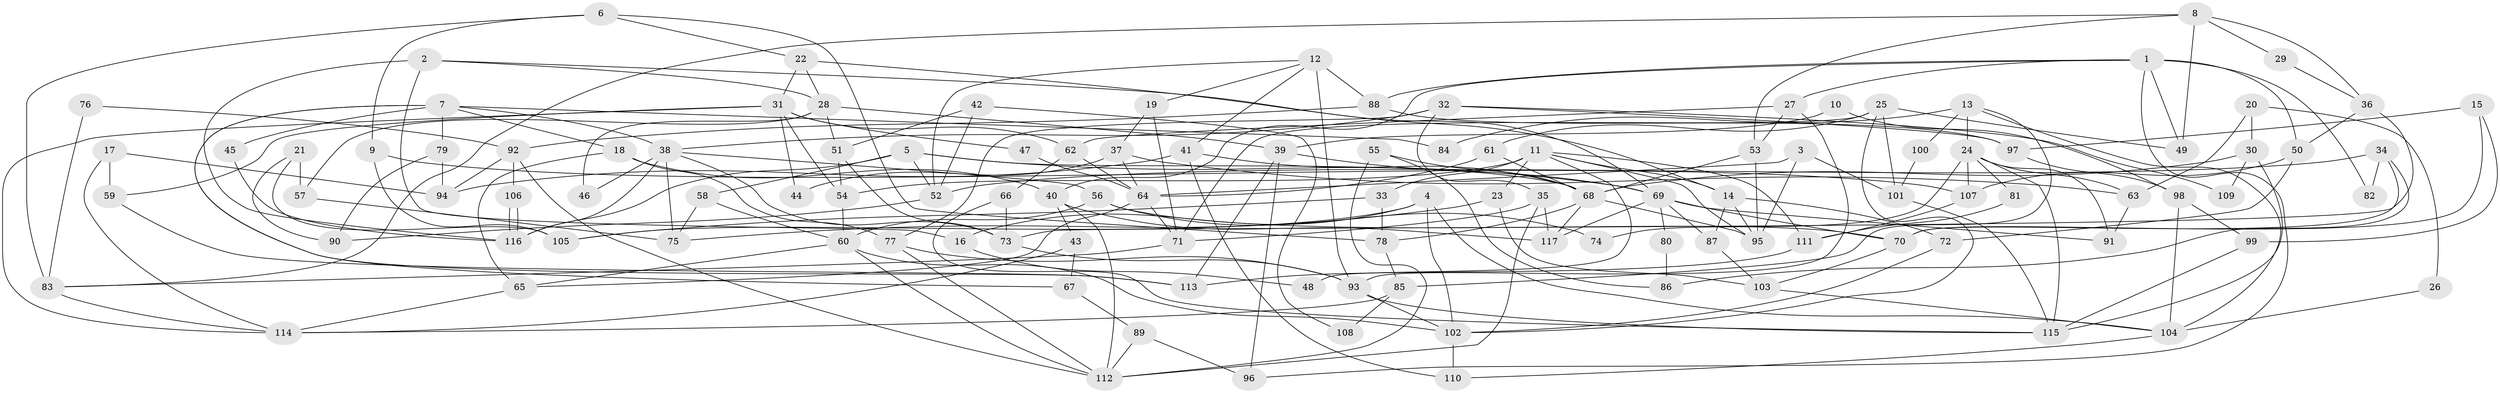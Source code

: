 // coarse degree distribution, {4: 0.20689655172413793, 2: 0.1206896551724138, 3: 0.22413793103448276, 8: 0.05172413793103448, 5: 0.1724137931034483, 6: 0.05172413793103448, 10: 0.10344827586206896, 12: 0.017241379310344827, 11: 0.017241379310344827, 7: 0.017241379310344827, 9: 0.017241379310344827}
// Generated by graph-tools (version 1.1) at 2025/55/03/04/25 21:55:26]
// undirected, 117 vertices, 234 edges
graph export_dot {
graph [start="1"]
  node [color=gray90,style=filled];
  1;
  2;
  3;
  4;
  5;
  6;
  7;
  8;
  9;
  10;
  11;
  12;
  13;
  14;
  15;
  16;
  17;
  18;
  19;
  20;
  21;
  22;
  23;
  24;
  25;
  26;
  27;
  28;
  29;
  30;
  31;
  32;
  33;
  34;
  35;
  36;
  37;
  38;
  39;
  40;
  41;
  42;
  43;
  44;
  45;
  46;
  47;
  48;
  49;
  50;
  51;
  52;
  53;
  54;
  55;
  56;
  57;
  58;
  59;
  60;
  61;
  62;
  63;
  64;
  65;
  66;
  67;
  68;
  69;
  70;
  71;
  72;
  73;
  74;
  75;
  76;
  77;
  78;
  79;
  80;
  81;
  82;
  83;
  84;
  85;
  86;
  87;
  88;
  89;
  90;
  91;
  92;
  93;
  94;
  95;
  96;
  97;
  98;
  99;
  100;
  101;
  102;
  103;
  104;
  105;
  106;
  107;
  108;
  109;
  110;
  111;
  112;
  113;
  114;
  115;
  116;
  117;
  1 -- 49;
  1 -- 27;
  1 -- 40;
  1 -- 50;
  1 -- 82;
  1 -- 88;
  1 -- 96;
  2 -- 14;
  2 -- 116;
  2 -- 16;
  2 -- 28;
  3 -- 95;
  3 -- 64;
  3 -- 101;
  4 -- 104;
  4 -- 102;
  4 -- 16;
  4 -- 105;
  5 -- 68;
  5 -- 116;
  5 -- 52;
  5 -- 58;
  5 -- 69;
  6 -- 83;
  6 -- 78;
  6 -- 9;
  6 -- 22;
  7 -- 38;
  7 -- 18;
  7 -- 45;
  7 -- 67;
  7 -- 79;
  7 -- 84;
  7 -- 113;
  8 -- 53;
  8 -- 83;
  8 -- 29;
  8 -- 36;
  8 -- 49;
  9 -- 105;
  9 -- 107;
  10 -- 98;
  10 -- 39;
  11 -- 95;
  11 -- 54;
  11 -- 14;
  11 -- 23;
  11 -- 33;
  11 -- 48;
  11 -- 111;
  12 -- 19;
  12 -- 88;
  12 -- 41;
  12 -- 52;
  12 -- 93;
  13 -- 104;
  13 -- 24;
  13 -- 84;
  13 -- 85;
  13 -- 100;
  14 -- 87;
  14 -- 72;
  14 -- 95;
  15 -- 97;
  15 -- 99;
  15 -- 70;
  16 -- 48;
  17 -- 59;
  17 -- 114;
  17 -- 94;
  18 -- 40;
  18 -- 77;
  18 -- 65;
  19 -- 71;
  19 -- 37;
  20 -- 63;
  20 -- 30;
  20 -- 26;
  21 -- 57;
  21 -- 105;
  21 -- 90;
  22 -- 69;
  22 -- 28;
  22 -- 31;
  23 -- 75;
  23 -- 103;
  24 -- 107;
  24 -- 115;
  24 -- 63;
  24 -- 74;
  24 -- 81;
  24 -- 91;
  25 -- 102;
  25 -- 101;
  25 -- 49;
  25 -- 61;
  25 -- 71;
  26 -- 104;
  27 -- 53;
  27 -- 93;
  27 -- 62;
  28 -- 39;
  28 -- 46;
  28 -- 51;
  28 -- 57;
  29 -- 36;
  30 -- 68;
  30 -- 115;
  30 -- 109;
  31 -- 54;
  31 -- 44;
  31 -- 47;
  31 -- 59;
  31 -- 62;
  31 -- 114;
  32 -- 77;
  32 -- 35;
  32 -- 38;
  32 -- 97;
  32 -- 109;
  33 -- 78;
  33 -- 105;
  34 -- 70;
  34 -- 52;
  34 -- 82;
  34 -- 86;
  35 -- 117;
  35 -- 71;
  35 -- 112;
  36 -- 50;
  36 -- 73;
  37 -- 64;
  37 -- 63;
  37 -- 44;
  38 -- 73;
  38 -- 46;
  38 -- 56;
  38 -- 75;
  38 -- 116;
  39 -- 69;
  39 -- 96;
  39 -- 113;
  40 -- 43;
  40 -- 112;
  40 -- 117;
  41 -- 94;
  41 -- 68;
  41 -- 110;
  42 -- 52;
  42 -- 51;
  42 -- 108;
  43 -- 67;
  43 -- 114;
  45 -- 116;
  47 -- 64;
  50 -- 107;
  50 -- 72;
  51 -- 73;
  51 -- 54;
  52 -- 90;
  53 -- 95;
  53 -- 68;
  54 -- 60;
  55 -- 68;
  55 -- 112;
  55 -- 86;
  56 -- 60;
  56 -- 70;
  56 -- 74;
  57 -- 75;
  58 -- 60;
  58 -- 75;
  59 -- 113;
  60 -- 65;
  60 -- 112;
  60 -- 102;
  61 -- 68;
  61 -- 64;
  62 -- 64;
  62 -- 66;
  63 -- 91;
  64 -- 65;
  64 -- 71;
  65 -- 114;
  66 -- 73;
  66 -- 115;
  67 -- 89;
  68 -- 117;
  68 -- 78;
  68 -- 95;
  69 -- 70;
  69 -- 80;
  69 -- 87;
  69 -- 91;
  69 -- 117;
  70 -- 103;
  71 -- 83;
  72 -- 102;
  73 -- 93;
  76 -- 92;
  76 -- 83;
  77 -- 93;
  77 -- 112;
  78 -- 85;
  79 -- 90;
  79 -- 94;
  80 -- 86;
  81 -- 111;
  83 -- 114;
  85 -- 114;
  85 -- 108;
  87 -- 103;
  88 -- 92;
  88 -- 97;
  89 -- 96;
  89 -- 112;
  92 -- 94;
  92 -- 112;
  92 -- 106;
  93 -- 102;
  93 -- 115;
  97 -- 98;
  98 -- 104;
  98 -- 99;
  99 -- 115;
  100 -- 101;
  101 -- 115;
  102 -- 110;
  103 -- 104;
  104 -- 110;
  106 -- 116;
  106 -- 116;
  107 -- 111;
  111 -- 113;
}
